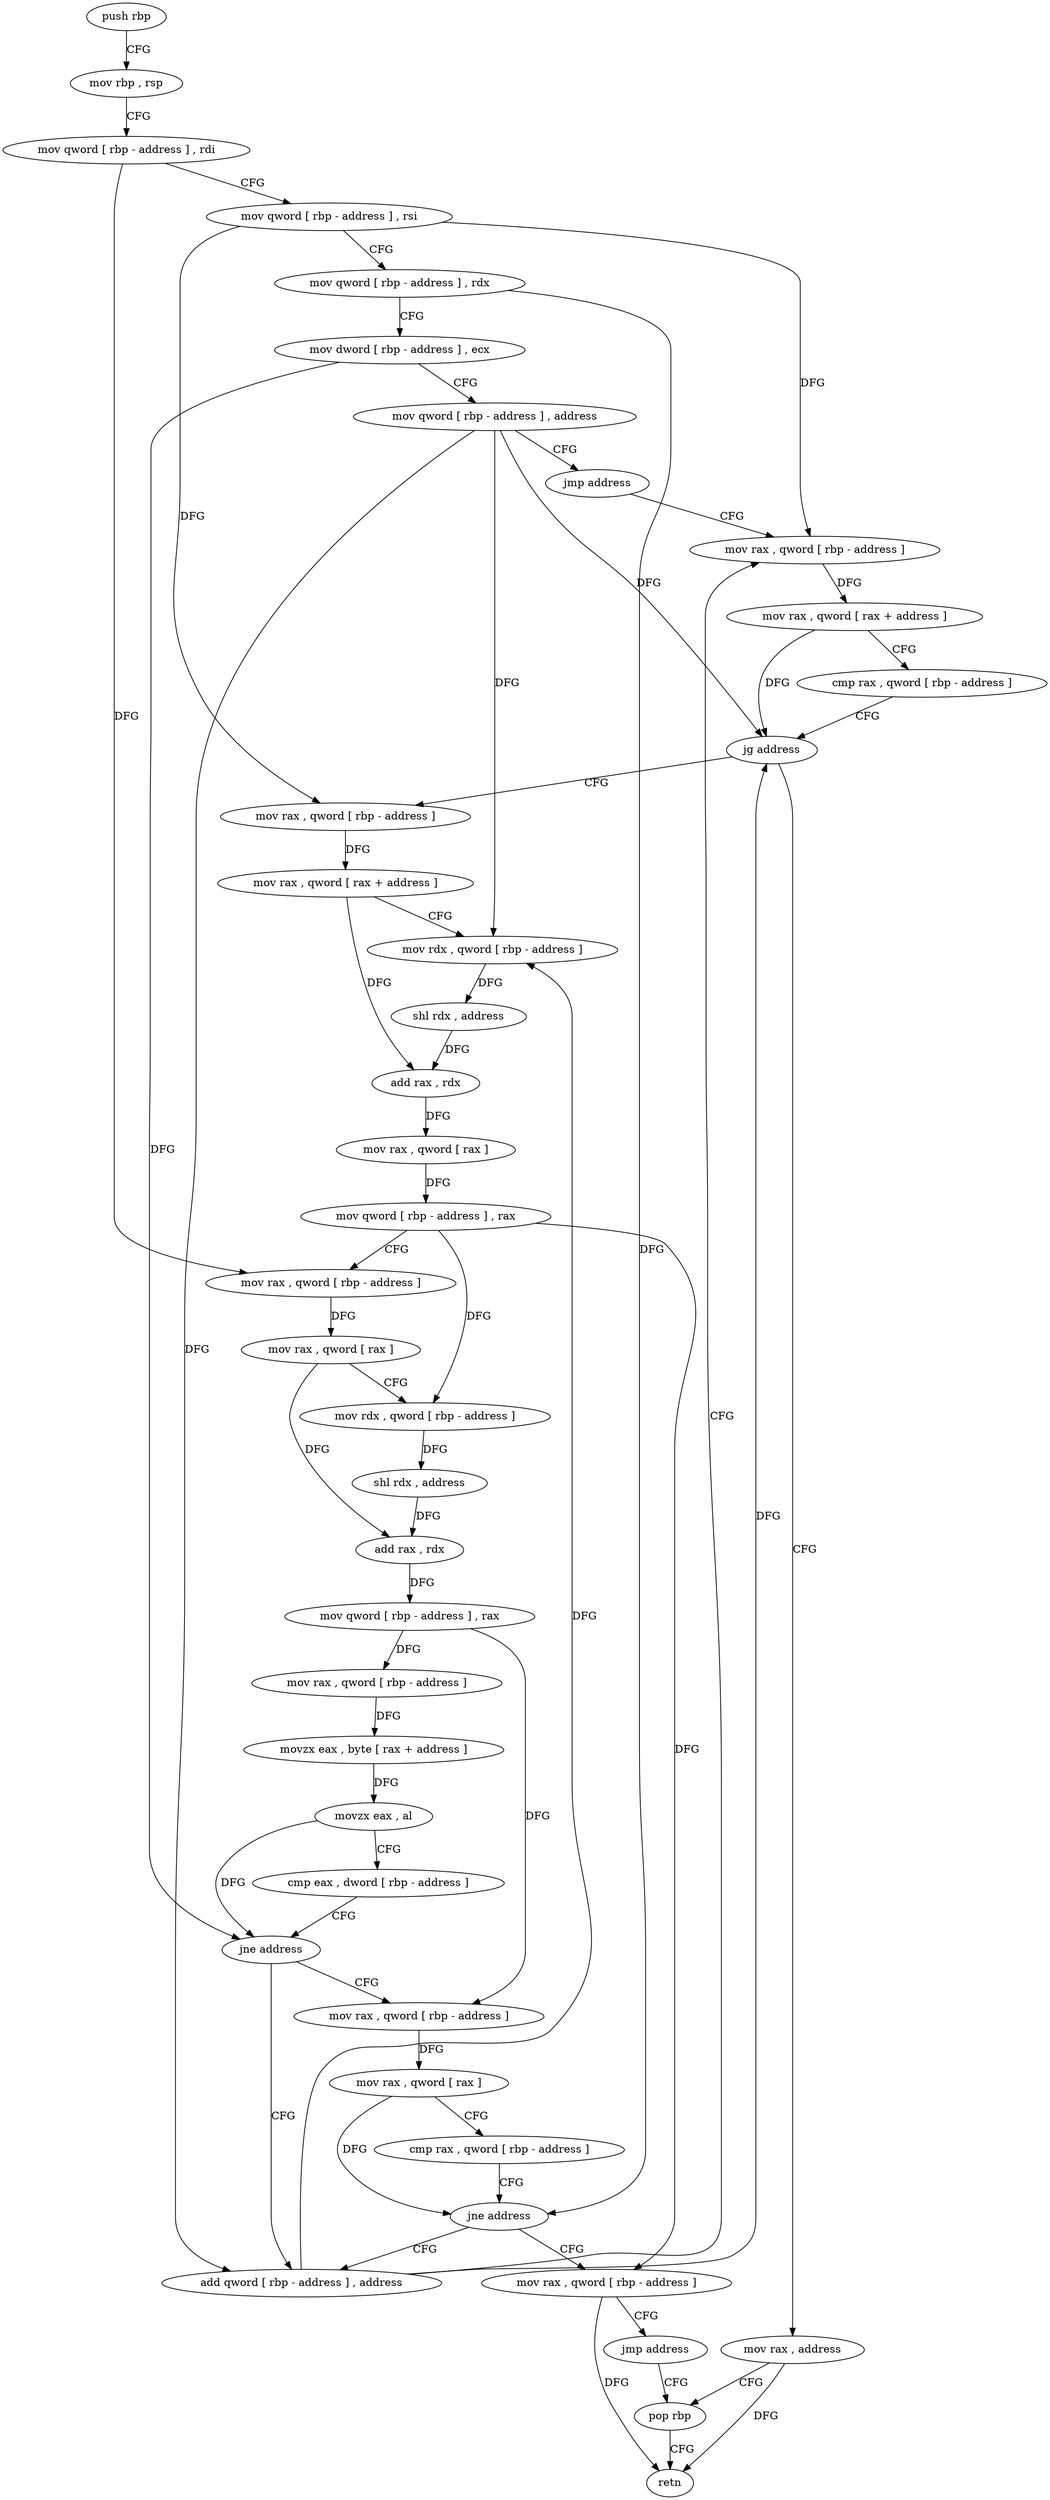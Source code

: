 digraph "func" {
"4441259" [label = "push rbp" ]
"4441260" [label = "mov rbp , rsp" ]
"4441263" [label = "mov qword [ rbp - address ] , rdi" ]
"4441267" [label = "mov qword [ rbp - address ] , rsi" ]
"4441271" [label = "mov qword [ rbp - address ] , rdx" ]
"4441275" [label = "mov dword [ rbp - address ] , ecx" ]
"4441278" [label = "mov qword [ rbp - address ] , address" ]
"4441286" [label = "jmp address" ]
"4441376" [label = "mov rax , qword [ rbp - address ]" ]
"4441380" [label = "mov rax , qword [ rax + address ]" ]
"4441384" [label = "cmp rax , qword [ rbp - address ]" ]
"4441388" [label = "jg address" ]
"4441288" [label = "mov rax , qword [ rbp - address ]" ]
"4441390" [label = "mov rax , address" ]
"4441292" [label = "mov rax , qword [ rax + address ]" ]
"4441296" [label = "mov rdx , qword [ rbp - address ]" ]
"4441300" [label = "shl rdx , address" ]
"4441304" [label = "add rax , rdx" ]
"4441307" [label = "mov rax , qword [ rax ]" ]
"4441310" [label = "mov qword [ rbp - address ] , rax" ]
"4441314" [label = "mov rax , qword [ rbp - address ]" ]
"4441318" [label = "mov rax , qword [ rax ]" ]
"4441321" [label = "mov rdx , qword [ rbp - address ]" ]
"4441325" [label = "shl rdx , address" ]
"4441329" [label = "add rax , rdx" ]
"4441332" [label = "mov qword [ rbp - address ] , rax" ]
"4441336" [label = "mov rax , qword [ rbp - address ]" ]
"4441340" [label = "movzx eax , byte [ rax + address ]" ]
"4441344" [label = "movzx eax , al" ]
"4441347" [label = "cmp eax , dword [ rbp - address ]" ]
"4441350" [label = "jne address" ]
"4441371" [label = "add qword [ rbp - address ] , address" ]
"4441352" [label = "mov rax , qword [ rbp - address ]" ]
"4441397" [label = "pop rbp" ]
"4441356" [label = "mov rax , qword [ rax ]" ]
"4441359" [label = "cmp rax , qword [ rbp - address ]" ]
"4441363" [label = "jne address" ]
"4441365" [label = "mov rax , qword [ rbp - address ]" ]
"4441369" [label = "jmp address" ]
"4441398" [label = "retn" ]
"4441259" -> "4441260" [ label = "CFG" ]
"4441260" -> "4441263" [ label = "CFG" ]
"4441263" -> "4441267" [ label = "CFG" ]
"4441263" -> "4441314" [ label = "DFG" ]
"4441267" -> "4441271" [ label = "CFG" ]
"4441267" -> "4441376" [ label = "DFG" ]
"4441267" -> "4441288" [ label = "DFG" ]
"4441271" -> "4441275" [ label = "CFG" ]
"4441271" -> "4441363" [ label = "DFG" ]
"4441275" -> "4441278" [ label = "CFG" ]
"4441275" -> "4441350" [ label = "DFG" ]
"4441278" -> "4441286" [ label = "CFG" ]
"4441278" -> "4441388" [ label = "DFG" ]
"4441278" -> "4441296" [ label = "DFG" ]
"4441278" -> "4441371" [ label = "DFG" ]
"4441286" -> "4441376" [ label = "CFG" ]
"4441376" -> "4441380" [ label = "DFG" ]
"4441380" -> "4441384" [ label = "CFG" ]
"4441380" -> "4441388" [ label = "DFG" ]
"4441384" -> "4441388" [ label = "CFG" ]
"4441388" -> "4441288" [ label = "CFG" ]
"4441388" -> "4441390" [ label = "CFG" ]
"4441288" -> "4441292" [ label = "DFG" ]
"4441390" -> "4441397" [ label = "CFG" ]
"4441390" -> "4441398" [ label = "DFG" ]
"4441292" -> "4441296" [ label = "CFG" ]
"4441292" -> "4441304" [ label = "DFG" ]
"4441296" -> "4441300" [ label = "DFG" ]
"4441300" -> "4441304" [ label = "DFG" ]
"4441304" -> "4441307" [ label = "DFG" ]
"4441307" -> "4441310" [ label = "DFG" ]
"4441310" -> "4441314" [ label = "CFG" ]
"4441310" -> "4441321" [ label = "DFG" ]
"4441310" -> "4441365" [ label = "DFG" ]
"4441314" -> "4441318" [ label = "DFG" ]
"4441318" -> "4441321" [ label = "CFG" ]
"4441318" -> "4441329" [ label = "DFG" ]
"4441321" -> "4441325" [ label = "DFG" ]
"4441325" -> "4441329" [ label = "DFG" ]
"4441329" -> "4441332" [ label = "DFG" ]
"4441332" -> "4441336" [ label = "DFG" ]
"4441332" -> "4441352" [ label = "DFG" ]
"4441336" -> "4441340" [ label = "DFG" ]
"4441340" -> "4441344" [ label = "DFG" ]
"4441344" -> "4441347" [ label = "CFG" ]
"4441344" -> "4441350" [ label = "DFG" ]
"4441347" -> "4441350" [ label = "CFG" ]
"4441350" -> "4441371" [ label = "CFG" ]
"4441350" -> "4441352" [ label = "CFG" ]
"4441371" -> "4441376" [ label = "CFG" ]
"4441371" -> "4441388" [ label = "DFG" ]
"4441371" -> "4441296" [ label = "DFG" ]
"4441352" -> "4441356" [ label = "DFG" ]
"4441397" -> "4441398" [ label = "CFG" ]
"4441356" -> "4441359" [ label = "CFG" ]
"4441356" -> "4441363" [ label = "DFG" ]
"4441359" -> "4441363" [ label = "CFG" ]
"4441363" -> "4441371" [ label = "CFG" ]
"4441363" -> "4441365" [ label = "CFG" ]
"4441365" -> "4441369" [ label = "CFG" ]
"4441365" -> "4441398" [ label = "DFG" ]
"4441369" -> "4441397" [ label = "CFG" ]
}
